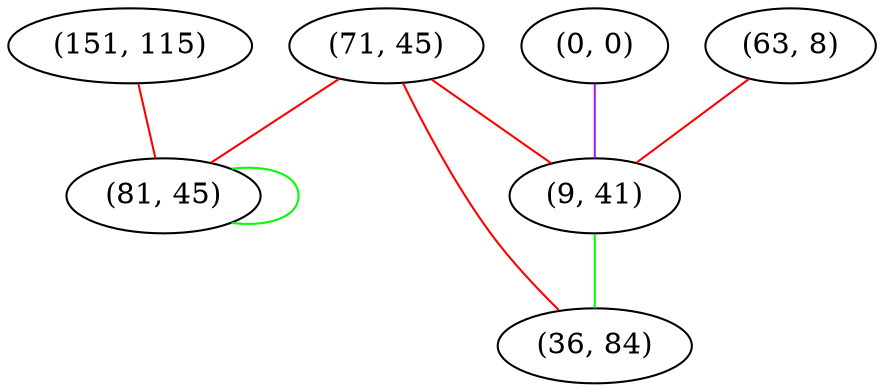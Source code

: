 graph "" {
"(151, 115)";
"(0, 0)";
"(63, 8)";
"(71, 45)";
"(9, 41)";
"(81, 45)";
"(36, 84)";
"(151, 115)" -- "(81, 45)"  [color=red, key=0, weight=1];
"(0, 0)" -- "(9, 41)"  [color=purple, key=0, weight=4];
"(63, 8)" -- "(9, 41)"  [color=red, key=0, weight=1];
"(71, 45)" -- "(81, 45)"  [color=red, key=0, weight=1];
"(71, 45)" -- "(36, 84)"  [color=red, key=0, weight=1];
"(71, 45)" -- "(9, 41)"  [color=red, key=0, weight=1];
"(9, 41)" -- "(36, 84)"  [color=green, key=0, weight=2];
"(81, 45)" -- "(81, 45)"  [color=green, key=0, weight=2];
}
